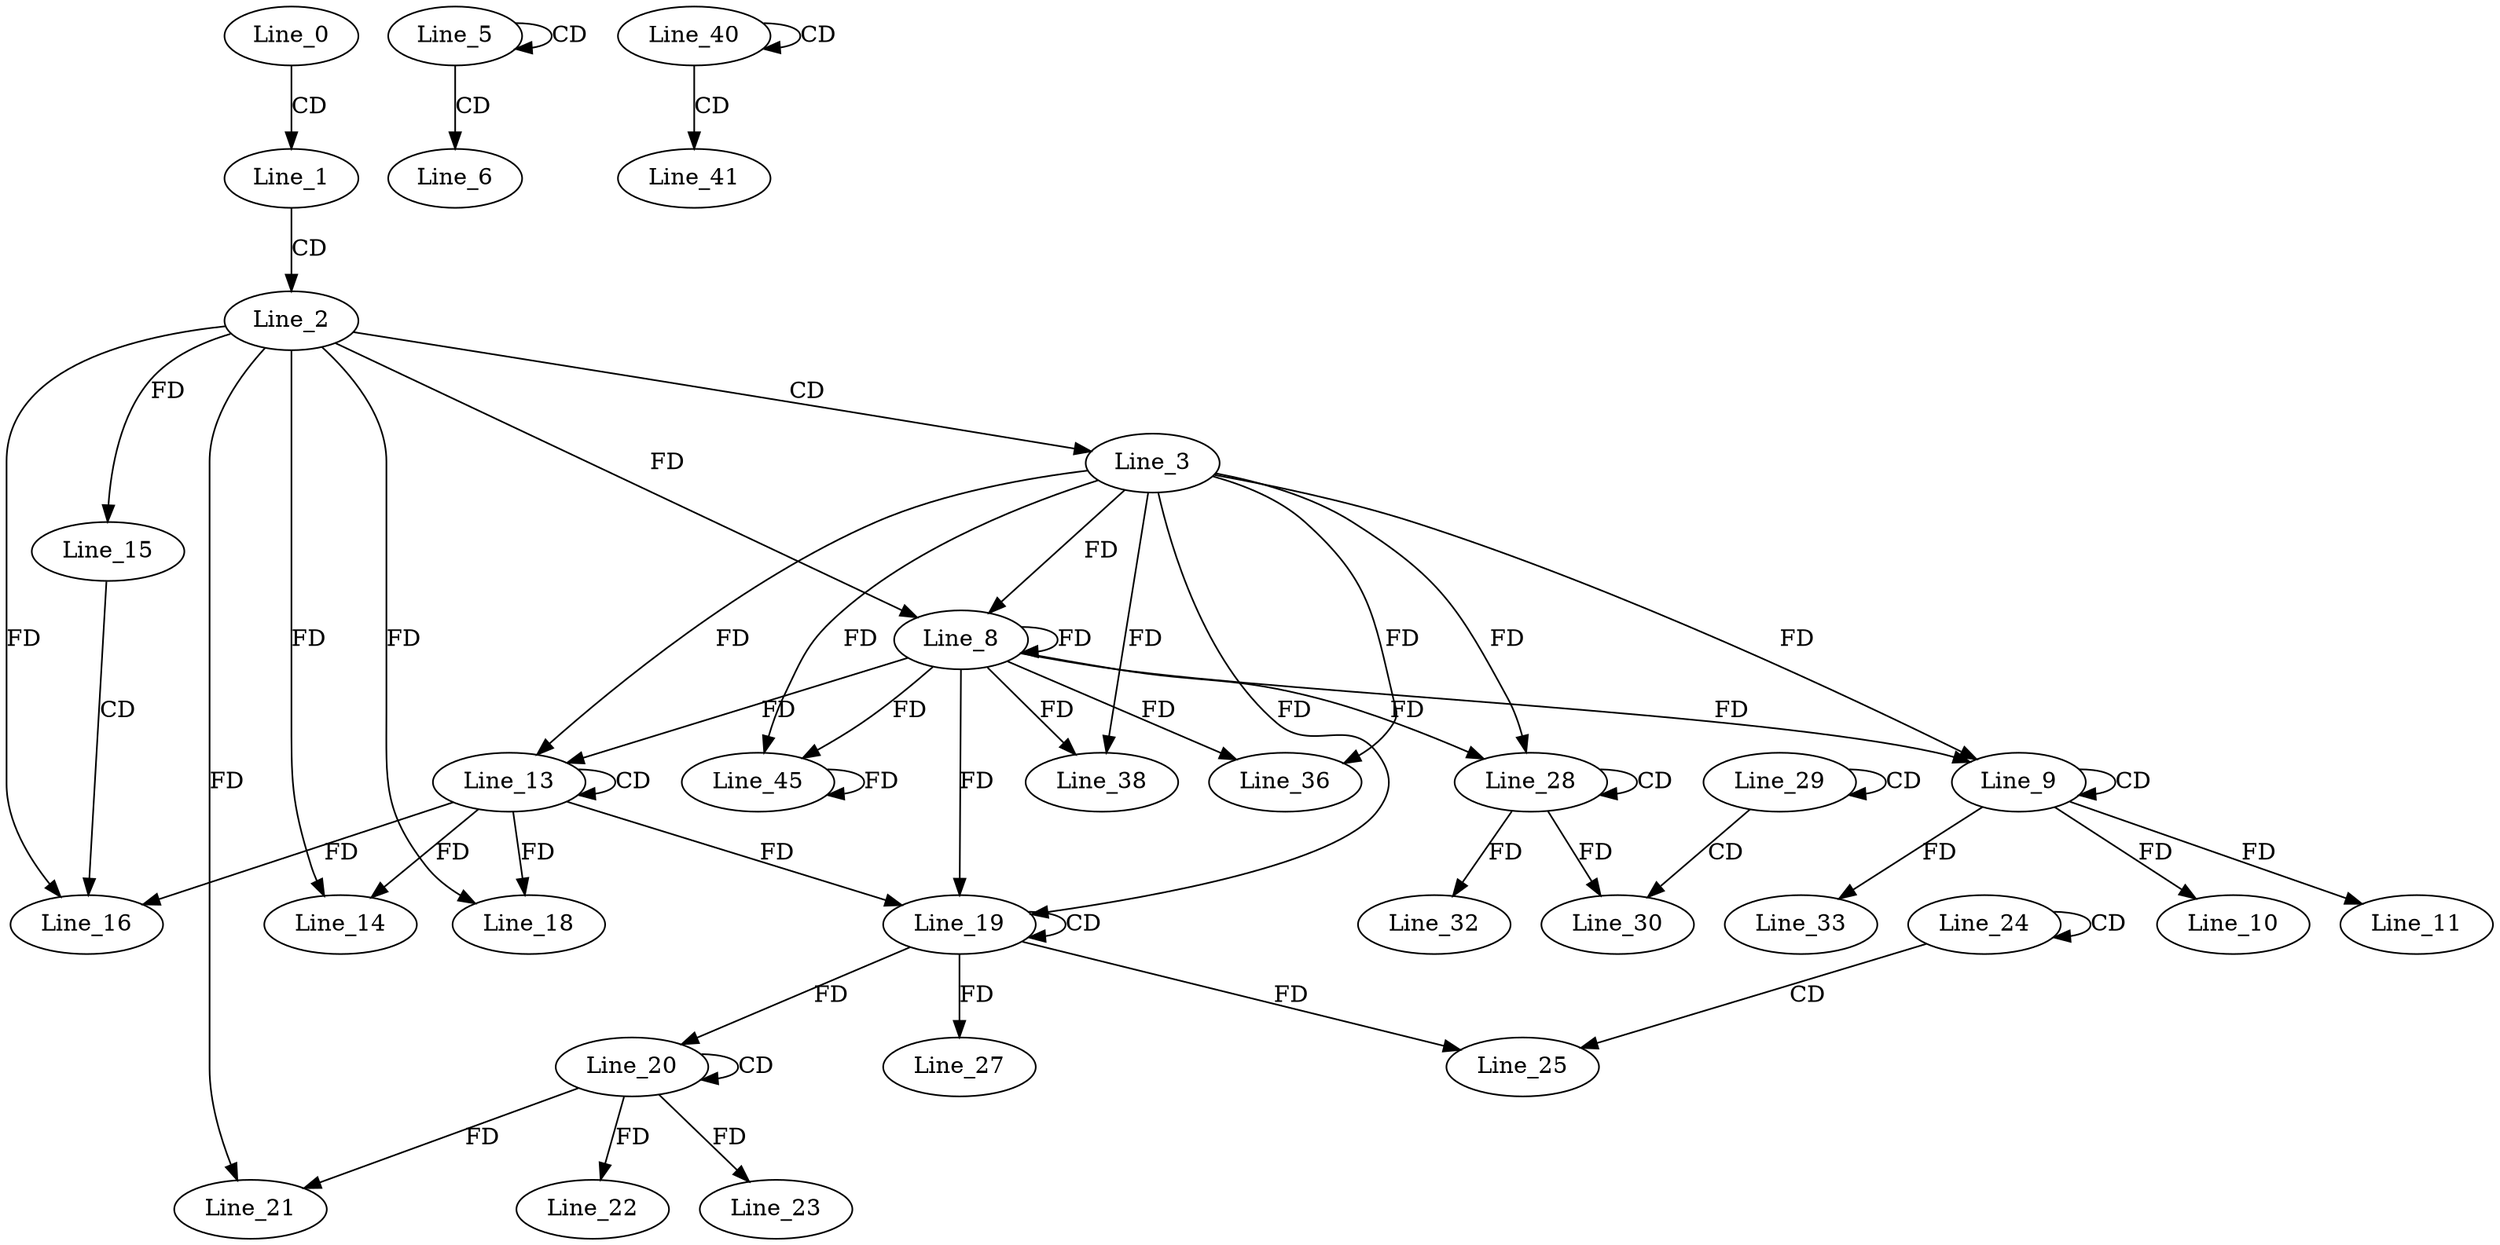 digraph G {
  Line_0;
  Line_1;
  Line_2;
  Line_3;
  Line_5;
  Line_5;
  Line_6;
  Line_8;
  Line_8;
  Line_9;
  Line_9;
  Line_9;
  Line_10;
  Line_11;
  Line_13;
  Line_13;
  Line_14;
  Line_15;
  Line_16;
  Line_18;
  Line_18;
  Line_19;
  Line_19;
  Line_20;
  Line_20;
  Line_21;
  Line_22;
  Line_23;
  Line_24;
  Line_24;
  Line_25;
  Line_25;
  Line_27;
  Line_28;
  Line_28;
  Line_29;
  Line_29;
  Line_30;
  Line_30;
  Line_32;
  Line_33;
  Line_36;
  Line_38;
  Line_40;
  Line_40;
  Line_41;
  Line_45;
  Line_0 -> Line_1 [ label="CD" ];
  Line_1 -> Line_2 [ label="CD" ];
  Line_2 -> Line_3 [ label="CD" ];
  Line_5 -> Line_5 [ label="CD" ];
  Line_5 -> Line_6 [ label="CD" ];
  Line_3 -> Line_8 [ label="FD" ];
  Line_8 -> Line_8 [ label="FD" ];
  Line_2 -> Line_8 [ label="FD" ];
  Line_9 -> Line_9 [ label="CD" ];
  Line_3 -> Line_9 [ label="FD" ];
  Line_8 -> Line_9 [ label="FD" ];
  Line_9 -> Line_10 [ label="FD" ];
  Line_9 -> Line_11 [ label="FD" ];
  Line_13 -> Line_13 [ label="CD" ];
  Line_3 -> Line_13 [ label="FD" ];
  Line_8 -> Line_13 [ label="FD" ];
  Line_13 -> Line_14 [ label="FD" ];
  Line_2 -> Line_14 [ label="FD" ];
  Line_2 -> Line_15 [ label="FD" ];
  Line_15 -> Line_16 [ label="CD" ];
  Line_13 -> Line_16 [ label="FD" ];
  Line_2 -> Line_16 [ label="FD" ];
  Line_13 -> Line_18 [ label="FD" ];
  Line_2 -> Line_18 [ label="FD" ];
  Line_19 -> Line_19 [ label="CD" ];
  Line_3 -> Line_19 [ label="FD" ];
  Line_8 -> Line_19 [ label="FD" ];
  Line_13 -> Line_19 [ label="FD" ];
  Line_20 -> Line_20 [ label="CD" ];
  Line_19 -> Line_20 [ label="FD" ];
  Line_2 -> Line_21 [ label="FD" ];
  Line_20 -> Line_21 [ label="FD" ];
  Line_20 -> Line_22 [ label="FD" ];
  Line_20 -> Line_23 [ label="FD" ];
  Line_24 -> Line_24 [ label="CD" ];
  Line_24 -> Line_25 [ label="CD" ];
  Line_19 -> Line_25 [ label="FD" ];
  Line_19 -> Line_27 [ label="FD" ];
  Line_28 -> Line_28 [ label="CD" ];
  Line_3 -> Line_28 [ label="FD" ];
  Line_8 -> Line_28 [ label="FD" ];
  Line_29 -> Line_29 [ label="CD" ];
  Line_29 -> Line_30 [ label="CD" ];
  Line_28 -> Line_30 [ label="FD" ];
  Line_28 -> Line_32 [ label="FD" ];
  Line_9 -> Line_33 [ label="FD" ];
  Line_3 -> Line_36 [ label="FD" ];
  Line_8 -> Line_36 [ label="FD" ];
  Line_3 -> Line_38 [ label="FD" ];
  Line_8 -> Line_38 [ label="FD" ];
  Line_40 -> Line_40 [ label="CD" ];
  Line_40 -> Line_41 [ label="CD" ];
  Line_3 -> Line_45 [ label="FD" ];
  Line_8 -> Line_45 [ label="FD" ];
  Line_45 -> Line_45 [ label="FD" ];
}
